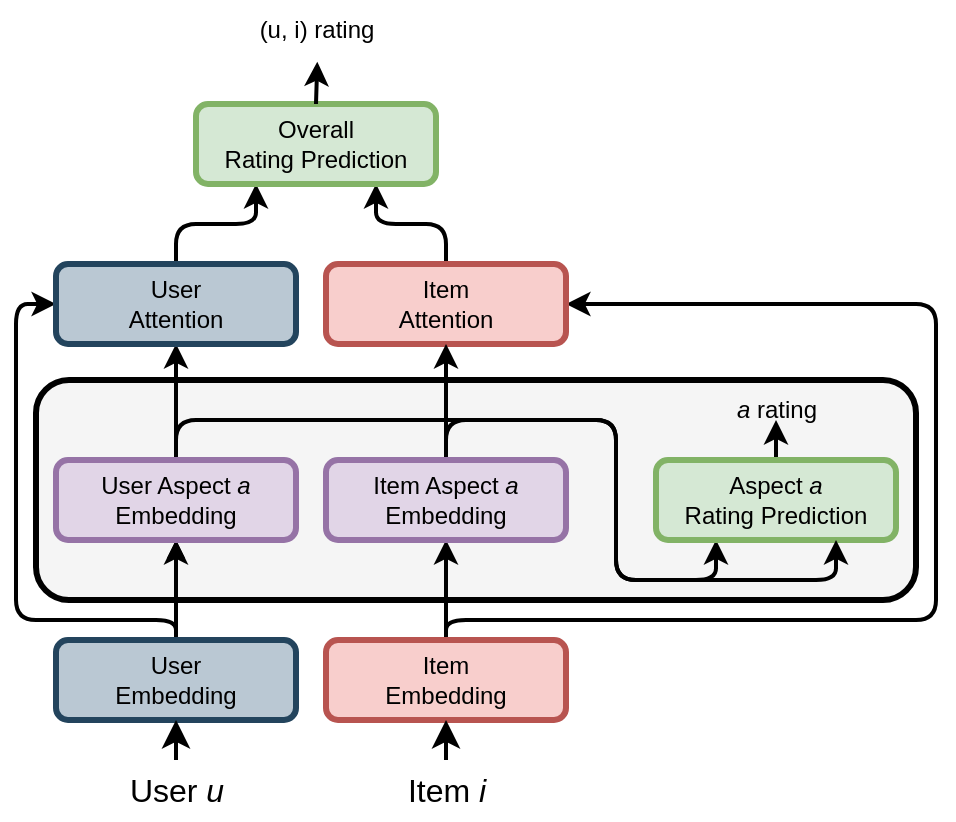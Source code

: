 <mxfile version="24.7.17">
  <diagram name="Page-1" id="k9lbiODQA3UyRVIxScPs">
    <mxGraphModel dx="867" dy="563" grid="1" gridSize="10" guides="1" tooltips="1" connect="1" arrows="1" fold="1" page="1" pageScale="1" pageWidth="827" pageHeight="1169" math="0" shadow="0">
      <root>
        <mxCell id="0" />
        <mxCell id="1" parent="0" />
        <mxCell id="eIH_Oz8A9cutq7Pem2TI-1" value="" style="rounded=1;whiteSpace=wrap;html=1;strokeWidth=3;fillColor=#f5f5f5;strokeColor=#000000;fontColor=#333333;movable=1;resizable=1;rotatable=1;deletable=1;editable=1;locked=0;connectable=1;container=0;" parent="1" vertex="1">
          <mxGeometry x="70" y="540" width="440" height="110" as="geometry" />
        </mxCell>
        <mxCell id="eIH_Oz8A9cutq7Pem2TI-37" style="edgeStyle=orthogonalEdgeStyle;rounded=0;orthogonalLoop=1;jettySize=auto;html=1;exitX=0.5;exitY=0;exitDx=0;exitDy=0;entryX=0.5;entryY=1;entryDx=0;entryDy=0;" parent="1" source="eIH_Oz8A9cutq7Pem2TI-4" target="eIH_Oz8A9cutq7Pem2TI-13" edge="1">
          <mxGeometry relative="1" as="geometry" />
        </mxCell>
        <mxCell id="eIH_Oz8A9cutq7Pem2TI-38" value="" style="edgeStyle=orthogonalEdgeStyle;rounded=0;orthogonalLoop=1;jettySize=auto;html=1;fillColor=#bac8d3;strokeColor=#000000;strokeWidth=2;" parent="1" source="eIH_Oz8A9cutq7Pem2TI-4" target="eIH_Oz8A9cutq7Pem2TI-13" edge="1">
          <mxGeometry relative="1" as="geometry" />
        </mxCell>
        <mxCell id="eIH_Oz8A9cutq7Pem2TI-40" style="edgeStyle=orthogonalEdgeStyle;rounded=1;orthogonalLoop=1;jettySize=auto;html=1;exitX=0.5;exitY=0;exitDx=0;exitDy=0;entryX=0;entryY=0.5;entryDx=0;entryDy=0;curved=0;strokeWidth=2;fillColor=#bac8d3;strokeColor=#000000;" parent="1" source="eIH_Oz8A9cutq7Pem2TI-4" target="eIH_Oz8A9cutq7Pem2TI-17" edge="1">
          <mxGeometry relative="1" as="geometry">
            <Array as="points">
              <mxPoint x="140" y="660" />
              <mxPoint x="60" y="660" />
              <mxPoint x="60" y="502" />
            </Array>
          </mxGeometry>
        </mxCell>
        <mxCell id="eIH_Oz8A9cutq7Pem2TI-4" value="User&lt;div&gt;Embedding&lt;/div&gt;" style="rounded=1;whiteSpace=wrap;html=1;fillColor=#bac8d3;strokeColor=#23445d;strokeWidth=3;" parent="1" vertex="1">
          <mxGeometry x="80" y="670" width="120" height="40" as="geometry" />
        </mxCell>
        <mxCell id="eIH_Oz8A9cutq7Pem2TI-39" style="edgeStyle=orthogonalEdgeStyle;rounded=0;orthogonalLoop=1;jettySize=auto;html=1;exitX=0.5;exitY=0;exitDx=0;exitDy=0;entryX=0.5;entryY=1;entryDx=0;entryDy=0;fillColor=#f8cecc;strokeColor=#000000;strokeWidth=2;" parent="1" source="eIH_Oz8A9cutq7Pem2TI-7" target="eIH_Oz8A9cutq7Pem2TI-36" edge="1">
          <mxGeometry relative="1" as="geometry" />
        </mxCell>
        <mxCell id="eIH_Oz8A9cutq7Pem2TI-41" style="edgeStyle=orthogonalEdgeStyle;rounded=1;orthogonalLoop=1;jettySize=auto;html=1;exitX=0.5;exitY=0;exitDx=0;exitDy=0;entryX=1;entryY=0.5;entryDx=0;entryDy=0;fillColor=#f8cecc;strokeColor=#000000;curved=0;strokeWidth=2;" parent="1" source="eIH_Oz8A9cutq7Pem2TI-7" target="eIH_Oz8A9cutq7Pem2TI-19" edge="1">
          <mxGeometry relative="1" as="geometry">
            <Array as="points">
              <mxPoint x="275" y="660" />
              <mxPoint x="520" y="660" />
              <mxPoint x="520" y="502" />
            </Array>
          </mxGeometry>
        </mxCell>
        <mxCell id="eIH_Oz8A9cutq7Pem2TI-7" value="Item&lt;div&gt;Embedding&lt;/div&gt;" style="rounded=1;whiteSpace=wrap;html=1;fillColor=#f8cecc;strokeColor=#b85450;strokeWidth=3;" parent="1" vertex="1">
          <mxGeometry x="215" y="670" width="120" height="40" as="geometry" />
        </mxCell>
        <mxCell id="eIH_Oz8A9cutq7Pem2TI-42" style="edgeStyle=orthogonalEdgeStyle;rounded=0;orthogonalLoop=1;jettySize=auto;html=1;exitX=0.5;exitY=0;exitDx=0;exitDy=0;entryX=0.5;entryY=1;entryDx=0;entryDy=0;strokeWidth=2;" parent="1" source="eIH_Oz8A9cutq7Pem2TI-13" target="eIH_Oz8A9cutq7Pem2TI-17" edge="1">
          <mxGeometry relative="1" as="geometry" />
        </mxCell>
        <mxCell id="eIH_Oz8A9cutq7Pem2TI-48" style="edgeStyle=orthogonalEdgeStyle;rounded=1;orthogonalLoop=1;jettySize=auto;html=1;exitX=0.5;exitY=0;exitDx=0;exitDy=0;entryX=0.25;entryY=1;entryDx=0;entryDy=0;curved=0;strokeWidth=2;" parent="1" source="eIH_Oz8A9cutq7Pem2TI-13" target="eIH_Oz8A9cutq7Pem2TI-15" edge="1">
          <mxGeometry relative="1" as="geometry">
            <Array as="points">
              <mxPoint x="140" y="560" />
              <mxPoint x="360" y="560" />
              <mxPoint x="360" y="640" />
              <mxPoint x="410" y="640" />
            </Array>
          </mxGeometry>
        </mxCell>
        <mxCell id="eIH_Oz8A9cutq7Pem2TI-13" value="User Aspect &lt;i&gt;a&lt;/i&gt;&lt;div&gt;Embedding&lt;/div&gt;" style="rounded=1;whiteSpace=wrap;html=1;fillColor=#e1d5e7;strokeColor=#9673a6;strokeWidth=3;" parent="1" vertex="1">
          <mxGeometry x="80" y="580" width="120" height="40" as="geometry" />
        </mxCell>
        <mxCell id="eIH_Oz8A9cutq7Pem2TI-64" style="edgeStyle=orthogonalEdgeStyle;rounded=0;orthogonalLoop=1;jettySize=auto;html=1;exitX=0.5;exitY=0;exitDx=0;exitDy=0;strokeWidth=2;" parent="1" source="eIH_Oz8A9cutq7Pem2TI-15" edge="1">
          <mxGeometry relative="1" as="geometry">
            <mxPoint x="440" y="560" as="targetPoint" />
          </mxGeometry>
        </mxCell>
        <mxCell id="eIH_Oz8A9cutq7Pem2TI-15" value="Aspect &lt;i&gt;a&lt;/i&gt;&lt;div&gt;Rating Prediction&lt;/div&gt;" style="rounded=1;whiteSpace=wrap;html=1;fillColor=#d5e8d4;strokeColor=#82b366;strokeWidth=3;" parent="1" vertex="1">
          <mxGeometry x="380" y="580" width="120" height="40" as="geometry" />
        </mxCell>
        <mxCell id="OmjPXx0WtsyiysF5l3vX-1" style="edgeStyle=orthogonalEdgeStyle;rounded=1;orthogonalLoop=1;jettySize=auto;html=1;exitX=0.5;exitY=0;exitDx=0;exitDy=0;entryX=0.25;entryY=1;entryDx=0;entryDy=0;strokeWidth=2;curved=0;" edge="1" parent="1" source="eIH_Oz8A9cutq7Pem2TI-17" target="eIH_Oz8A9cutq7Pem2TI-23">
          <mxGeometry relative="1" as="geometry" />
        </mxCell>
        <mxCell id="eIH_Oz8A9cutq7Pem2TI-17" value="User&lt;div&gt;Attention&lt;/div&gt;" style="rounded=1;whiteSpace=wrap;html=1;fillColor=#bac8d3;strokeColor=#23445d;strokeWidth=3;" parent="1" vertex="1">
          <mxGeometry x="80" y="482" width="120" height="40" as="geometry" />
        </mxCell>
        <mxCell id="OmjPXx0WtsyiysF5l3vX-2" style="edgeStyle=orthogonalEdgeStyle;rounded=1;orthogonalLoop=1;jettySize=auto;html=1;exitX=0.5;exitY=0;exitDx=0;exitDy=0;entryX=0.75;entryY=1;entryDx=0;entryDy=0;strokeColor=#000000;strokeWidth=2;curved=0;" edge="1" parent="1" source="eIH_Oz8A9cutq7Pem2TI-19" target="eIH_Oz8A9cutq7Pem2TI-23">
          <mxGeometry relative="1" as="geometry" />
        </mxCell>
        <mxCell id="eIH_Oz8A9cutq7Pem2TI-19" value="Item&lt;div&gt;Attention&lt;/div&gt;" style="rounded=1;whiteSpace=wrap;html=1;fillColor=#f8cecc;strokeColor=#b85450;strokeWidth=3;" parent="1" vertex="1">
          <mxGeometry x="215" y="482" width="120" height="40" as="geometry" />
        </mxCell>
        <mxCell id="eIH_Oz8A9cutq7Pem2TI-23" value="Overall&lt;div&gt;Rating Prediction&lt;/div&gt;" style="rounded=1;whiteSpace=wrap;html=1;fillColor=#d5e8d4;strokeColor=#82b366;strokeWidth=3;" parent="1" vertex="1">
          <mxGeometry x="150" y="402" width="120" height="40" as="geometry" />
        </mxCell>
        <mxCell id="eIH_Oz8A9cutq7Pem2TI-27" style="edgeStyle=none;curved=1;rounded=0;orthogonalLoop=1;jettySize=auto;html=1;entryX=0.5;entryY=1;entryDx=0;entryDy=0;fontSize=12;startSize=8;endSize=8;fillColor=#bac8d3;strokeColor=#000000;strokeWidth=2;" parent="1" source="eIH_Oz8A9cutq7Pem2TI-28" target="eIH_Oz8A9cutq7Pem2TI-4" edge="1">
          <mxGeometry relative="1" as="geometry" />
        </mxCell>
        <mxCell id="eIH_Oz8A9cutq7Pem2TI-28" value="User &lt;i&gt;u&lt;/i&gt;" style="text;html=1;align=center;verticalAlign=middle;resizable=0;points=[];autosize=1;strokeColor=none;fillColor=none;fontSize=16;" parent="1" vertex="1">
          <mxGeometry x="105" y="730" width="70" height="30" as="geometry" />
        </mxCell>
        <mxCell id="eIH_Oz8A9cutq7Pem2TI-29" style="edgeStyle=none;curved=1;rounded=0;orthogonalLoop=1;jettySize=auto;html=1;entryX=0.5;entryY=1;entryDx=0;entryDy=0;fontSize=12;startSize=8;endSize=8;fillColor=#f8cecc;strokeColor=#000000;strokeWidth=2;" parent="1" source="eIH_Oz8A9cutq7Pem2TI-30" target="eIH_Oz8A9cutq7Pem2TI-7" edge="1">
          <mxGeometry relative="1" as="geometry" />
        </mxCell>
        <mxCell id="eIH_Oz8A9cutq7Pem2TI-30" value="Item &lt;i&gt;i&lt;/i&gt;" style="text;html=1;align=center;verticalAlign=middle;resizable=0;points=[];autosize=1;strokeColor=none;fillColor=none;fontSize=16;" parent="1" vertex="1">
          <mxGeometry x="245" y="730" width="60" height="30" as="geometry" />
        </mxCell>
        <mxCell id="eIH_Oz8A9cutq7Pem2TI-43" style="edgeStyle=orthogonalEdgeStyle;rounded=0;orthogonalLoop=1;jettySize=auto;html=1;exitX=0.5;exitY=0;exitDx=0;exitDy=0;entryX=0.5;entryY=1;entryDx=0;entryDy=0;strokeWidth=2;" parent="1" source="eIH_Oz8A9cutq7Pem2TI-36" target="eIH_Oz8A9cutq7Pem2TI-19" edge="1">
          <mxGeometry relative="1" as="geometry" />
        </mxCell>
        <mxCell id="eIH_Oz8A9cutq7Pem2TI-49" style="edgeStyle=orthogonalEdgeStyle;rounded=1;orthogonalLoop=1;jettySize=auto;html=1;exitX=0.5;exitY=0;exitDx=0;exitDy=0;entryX=0.75;entryY=1;entryDx=0;entryDy=0;strokeWidth=2;curved=0;" parent="1" source="eIH_Oz8A9cutq7Pem2TI-36" target="eIH_Oz8A9cutq7Pem2TI-15" edge="1">
          <mxGeometry relative="1" as="geometry">
            <Array as="points">
              <mxPoint x="275" y="560" />
              <mxPoint x="360" y="560" />
              <mxPoint x="360" y="640" />
              <mxPoint x="470" y="640" />
            </Array>
          </mxGeometry>
        </mxCell>
        <mxCell id="eIH_Oz8A9cutq7Pem2TI-36" value="Item Aspect &lt;i&gt;a&lt;/i&gt;&lt;div&gt;Embedding&lt;/div&gt;" style="rounded=1;whiteSpace=wrap;html=1;fillColor=#e1d5e7;strokeColor=#9673a6;strokeWidth=3;" parent="1" vertex="1">
          <mxGeometry x="215" y="580" width="120" height="40" as="geometry" />
        </mxCell>
        <mxCell id="eIH_Oz8A9cutq7Pem2TI-65" value="&lt;i&gt;a &lt;/i&gt;rating" style="text;html=1;align=center;verticalAlign=middle;resizable=0;points=[];autosize=1;strokeColor=none;fillColor=none;" parent="1" vertex="1">
          <mxGeometry x="410" y="540" width="60" height="30" as="geometry" />
        </mxCell>
        <mxCell id="eIH_Oz8A9cutq7Pem2TI-69" value="(u, i)&amp;nbsp;&lt;span style=&quot;background-color: initial;&quot;&gt;rating&lt;/span&gt;" style="text;html=1;align=center;verticalAlign=middle;resizable=0;points=[];autosize=1;strokeColor=none;fillColor=none;" parent="1" vertex="1">
          <mxGeometry x="170" y="350" width="80" height="30" as="geometry" />
        </mxCell>
        <mxCell id="OmjPXx0WtsyiysF5l3vX-4" style="edgeStyle=orthogonalEdgeStyle;rounded=0;orthogonalLoop=1;jettySize=auto;html=1;exitX=0.5;exitY=0;exitDx=0;exitDy=0;entryX=0.508;entryY=1.028;entryDx=0;entryDy=0;entryPerimeter=0;strokeWidth=2;" edge="1" parent="1" source="eIH_Oz8A9cutq7Pem2TI-23" target="eIH_Oz8A9cutq7Pem2TI-69">
          <mxGeometry relative="1" as="geometry" />
        </mxCell>
      </root>
    </mxGraphModel>
  </diagram>
</mxfile>
